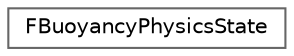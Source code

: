 digraph "Graphical Class Hierarchy"
{
 // INTERACTIVE_SVG=YES
 // LATEX_PDF_SIZE
  bgcolor="transparent";
  edge [fontname=Helvetica,fontsize=10,labelfontname=Helvetica,labelfontsize=10];
  node [fontname=Helvetica,fontsize=10,shape=box,height=0.2,width=0.4];
  rankdir="LR";
  Node0 [id="Node000000",label="FBuoyancyPhysicsState",height=0.2,width=0.4,color="grey40", fillcolor="white", style="filled",URL="$d9/d4f/structFBuoyancyPhysicsState.html",tooltip=" "];
}
